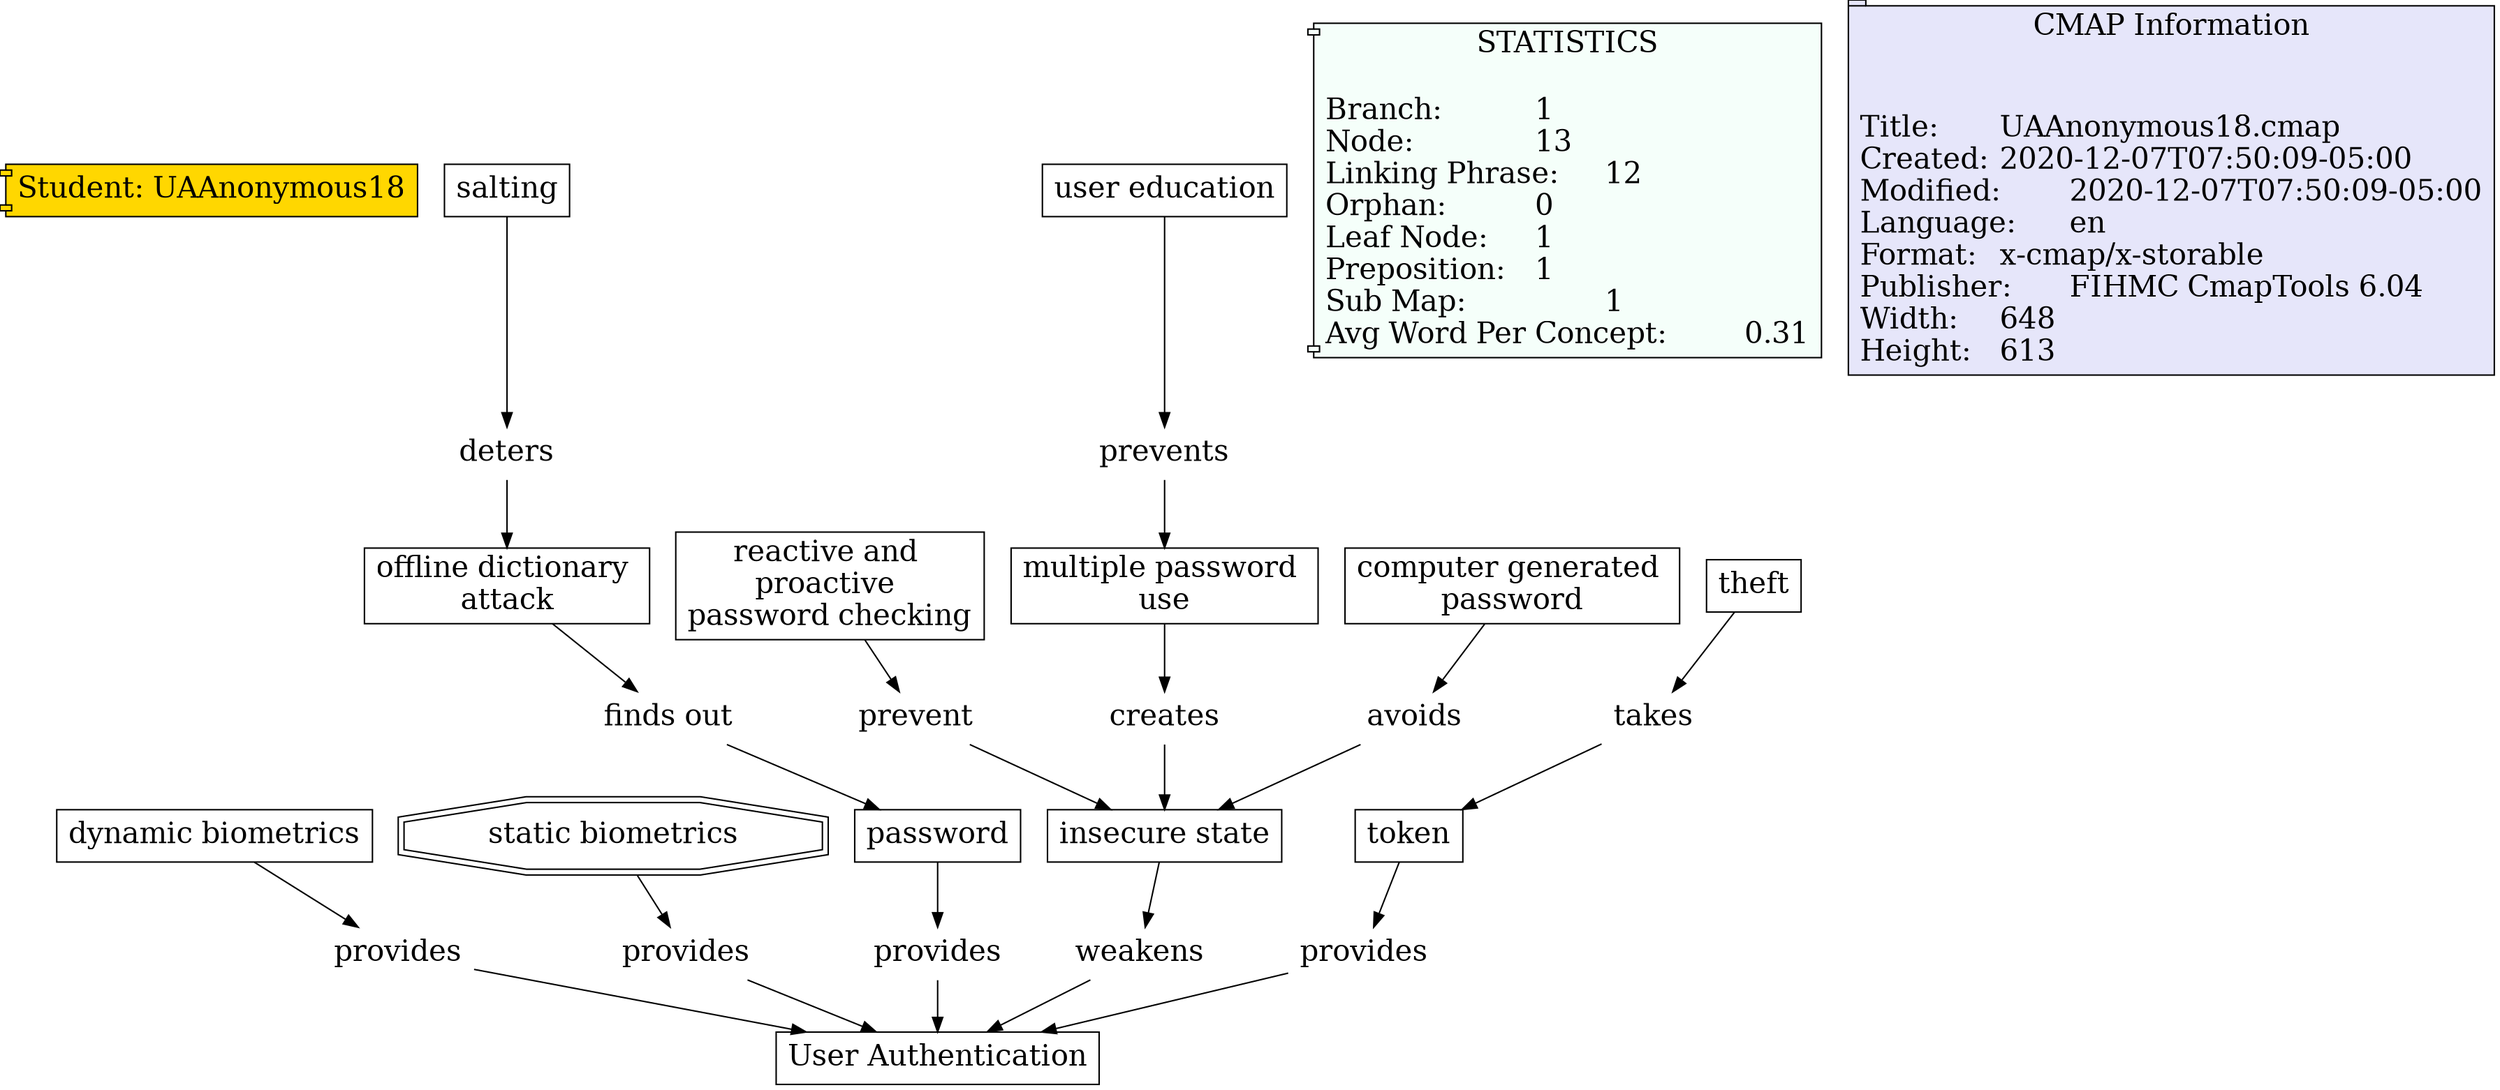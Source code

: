 // The Round Table
digraph {
	Student [label="Student: UAAnonymous18" fillcolor=gold fontsize=20 shape=component style=filled]
	"1RQYL5DBM-WSS90Y-VL" [label="dynamic biometrics
" fillcolor=white fontsize=20 shape=rect style=filled]
	"1RQYL5T14-1N1M9P1-WG" [label=provides fontsize=20 shape=none]
	"1RQYL5DBM-WSS90Y-VL" -> "1RQYL5T14-1N1M9P1-WG" [constraint=true]
	"1RQYLK84L-21BWG05-1FC" [label=prevent fontsize=20 shape=none]
	"1RQYLDCQF-187BSY8-157" [label="insecure state
" fillcolor=white fontsize=20 shape=rect style=filled]
	"1RQYLK84L-21BWG05-1FC" -> "1RQYLDCQF-187BSY8-157" [constraint=true]
	"1RQYL4G9Q-283DZPW-SL" [label="static biometrics
" fillcolor=white fontsize=20 shape=doubleoctagon style=filled]
	"1RQYL4ZS1-K243F2-TR" [label=provides fontsize=20 shape=none]
	"1RQYL4G9Q-283DZPW-SL" -> "1RQYL4ZS1-K243F2-TR" [constraint=true]
	"1RQYL1F02-X22MXQ-JL" [label=provides fontsize=20 shape=none]
	"1RQYKY1DX-1H4RWJ4-8F" [label="User Authentication
" fillcolor=white fontsize=20 shape=rect style=filled]
	"1RQYL1F02-X22MXQ-JL" -> "1RQYKY1DX-1H4RWJ4-8F" [constraint=true]
	"1RQYL5T14-1N1M9P1-WG" [label=provides fontsize=20 shape=none]
	"1RQYKY1DX-1H4RWJ4-8F" [label="User Authentication
" fillcolor=white fontsize=20 shape=rect style=filled]
	"1RQYL5T14-1N1M9P1-WG" -> "1RQYKY1DX-1H4RWJ4-8F" [constraint=true]
	"1RQYLL1L0-Q1F5JJ-1GD" [label=weakens fontsize=20 shape=none]
	"1RQYKY1DX-1H4RWJ4-8F" [label="User Authentication
" fillcolor=white fontsize=20 shape=rect style=filled]
	"1RQYLL1L0-Q1F5JJ-1GD" -> "1RQYKY1DX-1H4RWJ4-8F" [constraint=true]
	"1RQYLHXY4-W8PT2D-1BV" [label=prevents fontsize=20 shape=none]
	"1RQYLBZNR-1VG7VH3-135" [label="multiple password 
use" fillcolor=white fontsize=20 shape=rect style=filled]
	"1RQYLHXY4-W8PT2D-1BV" -> "1RQYLBZNR-1VG7VH3-135" [constraint=true]
	"1RQYL6STC-2546JZ8-YJ" [label="finds out" fontsize=20 shape=none]
	"1RQYKYDQN-1403QXM-D5" [label=password fillcolor=white fontsize=20 shape=rect style=filled]
	"1RQYL6STC-2546JZ8-YJ" -> "1RQYKYDQN-1403QXM-D5" [constraint=true]
	"1RQYKYDQN-1403QXM-D5" [label=password fillcolor=white fontsize=20 shape=rect style=filled]
	"1RQYL1F02-X22MXQ-JL" [label=provides fontsize=20 shape=none]
	"1RQYKYDQN-1403QXM-D5" -> "1RQYL1F02-X22MXQ-JL" [constraint=true]
	"1RQYLHCLP-1G9SM7V-19J" [label="user education
" fillcolor=white fontsize=20 shape=rect style=filled]
	"1RQYLHXY4-W8PT2D-1BV" [label=prevents fontsize=20 shape=none]
	"1RQYLHCLP-1G9SM7V-19J" -> "1RQYLHXY4-W8PT2D-1BV" [constraint=true]
	"1RQYLDCQF-187BSY8-157" [label="insecure state
" fillcolor=white fontsize=20 shape=rect style=filled]
	"1RQYLL1L0-Q1F5JJ-1GD" [label=weakens fontsize=20 shape=none]
	"1RQYLDCQF-187BSY8-157" -> "1RQYLL1L0-Q1F5JJ-1GD" [constraint=true]
	"1RQYLBZNR-1VG7VH3-135" [label="multiple password 
use" fillcolor=white fontsize=20 shape=rect style=filled]
	"1RQYLDTCP-R4TS76-15Z" [label=creates fontsize=20 shape=none]
	"1RQYLBZNR-1VG7VH3-135" -> "1RQYLDTCP-R4TS76-15Z" [constraint=true]
	"1RQYLB59L-183RK41-12B" [label=takes fontsize=20 shape=none]
	"1RQYL3TVS-RLKS8Z-R7" [label=token fillcolor=white fontsize=20 shape=rect style=filled]
	"1RQYLB59L-183RK41-12B" -> "1RQYL3TVS-RLKS8Z-R7" [constraint=true]
	"1RQYL6989-19H7X01-X9" [label="offline dictionary 
attack" fillcolor=white fontsize=20 shape=rect style=filled]
	"1RQYL6STC-2546JZ8-YJ" [label="finds out" fontsize=20 shape=none]
	"1RQYL6989-19H7X01-X9" -> "1RQYL6STC-2546JZ8-YJ" [constraint=true]
	"1RQYLGNFN-23TLY1K-18R" [label=avoids fontsize=20 shape=none]
	"1RQYLDCQF-187BSY8-157" [label="insecure state
" fillcolor=white fontsize=20 shape=rect style=filled]
	"1RQYLGNFN-23TLY1K-18R" -> "1RQYLDCQF-187BSY8-157" [constraint=true]
	"1RQYLDTCP-R4TS76-15Z" [label=creates fontsize=20 shape=none]
	"1RQYLDCQF-187BSY8-157" [label="insecure state
" fillcolor=white fontsize=20 shape=rect style=filled]
	"1RQYLDTCP-R4TS76-15Z" -> "1RQYLDCQF-187BSY8-157" [constraint=true]
	"1RQYLJL1S-1KGDPS4-1CR" [label="reactive and 
proactive 
password checking
" fillcolor=white fontsize=20 shape=rect style=filled]
	"1RQYLK84L-21BWG05-1FC" [label=prevent fontsize=20 shape=none]
	"1RQYLJL1S-1KGDPS4-1CR" -> "1RQYLK84L-21BWG05-1FC" [constraint=true]
	"1RQYL473Q-K5N1VF-RR" [label=provides fontsize=20 shape=none]
	"1RQYKY1DX-1H4RWJ4-8F" [label="User Authentication
" fillcolor=white fontsize=20 shape=rect style=filled]
	"1RQYL473Q-K5N1VF-RR" -> "1RQYKY1DX-1H4RWJ4-8F" [constraint=true]
	"1RQYL97YB-216YY-112" [label=deters fontsize=20 shape=none]
	"1RQYL6989-19H7X01-X9" [label="offline dictionary 
attack" fillcolor=white fontsize=20 shape=rect style=filled]
	"1RQYL97YB-216YY-112" -> "1RQYL6989-19H7X01-X9" [constraint=true]
	"1RQYL8TF2-L82WWS-10G" [label=salting fillcolor=white fontsize=20 shape=rect style=filled]
	"1RQYL97YB-216YY-112" [label=deters fontsize=20 shape=none]
	"1RQYL8TF2-L82WWS-10G" -> "1RQYL97YB-216YY-112" [constraint=true]
	"1RQYL4ZS1-K243F2-TR" [label=provides fontsize=20 shape=none]
	"1RQYKY1DX-1H4RWJ4-8F" [label="User Authentication
" fillcolor=white fontsize=20 shape=rect style=filled]
	"1RQYL4ZS1-K243F2-TR" -> "1RQYKY1DX-1H4RWJ4-8F" [constraint=true]
	"1RQYLG50L-8PS60B-17J" [label="computer generated 
password" fillcolor=white fontsize=20 shape=rect style=filled]
	"1RQYLGNFN-23TLY1K-18R" [label=avoids fontsize=20 shape=none]
	"1RQYLG50L-8PS60B-17J" -> "1RQYLGNFN-23TLY1K-18R" [constraint=true]
	"1RQYL3TVS-RLKS8Z-R7" [label=token fillcolor=white fontsize=20 shape=rect style=filled]
	"1RQYL473Q-K5N1VF-RR" [label=provides fontsize=20 shape=none]
	"1RQYL3TVS-RLKS8Z-R7" -> "1RQYL473Q-K5N1VF-RR" [constraint=true]
	"1RQYL9KWC-K197V1-11W" [label=theft fillcolor=white fontsize=20 shape=rect style=filled]
	"1RQYLB59L-183RK41-12B" [label=takes fontsize=20 shape=none]
	"1RQYL9KWC-K197V1-11W" -> "1RQYLB59L-183RK41-12B" [constraint=true]
	statictics [label="STATISTICS
\lBranch:		1\lNode:		13\lLinking Phrase:	12\lOrphan:		0\lLeaf Node:	1\lPreposition:	1\lSub Map:		1\lAvg Word Per Concept:	0.31\l" Gsplines=true fillcolor="#F5FFFA" fontsize=20 shape=component style=filled]
	file_info [label="CMAP Information

\lTitle:	UAAnonymous18.cmap\lCreated:	2020-12-07T07:50:09-05:00\lModified:	2020-12-07T07:50:09-05:00\lLanguage:	en\lFormat:	x-cmap/x-storable\lPublisher:	FIHMC CmapTools 6.04\lWidth:	648\lHeight:	613\l" Gsplines=true fillcolor="#E6E6FA" fontsize=20 shape=tab style=filled]
}
